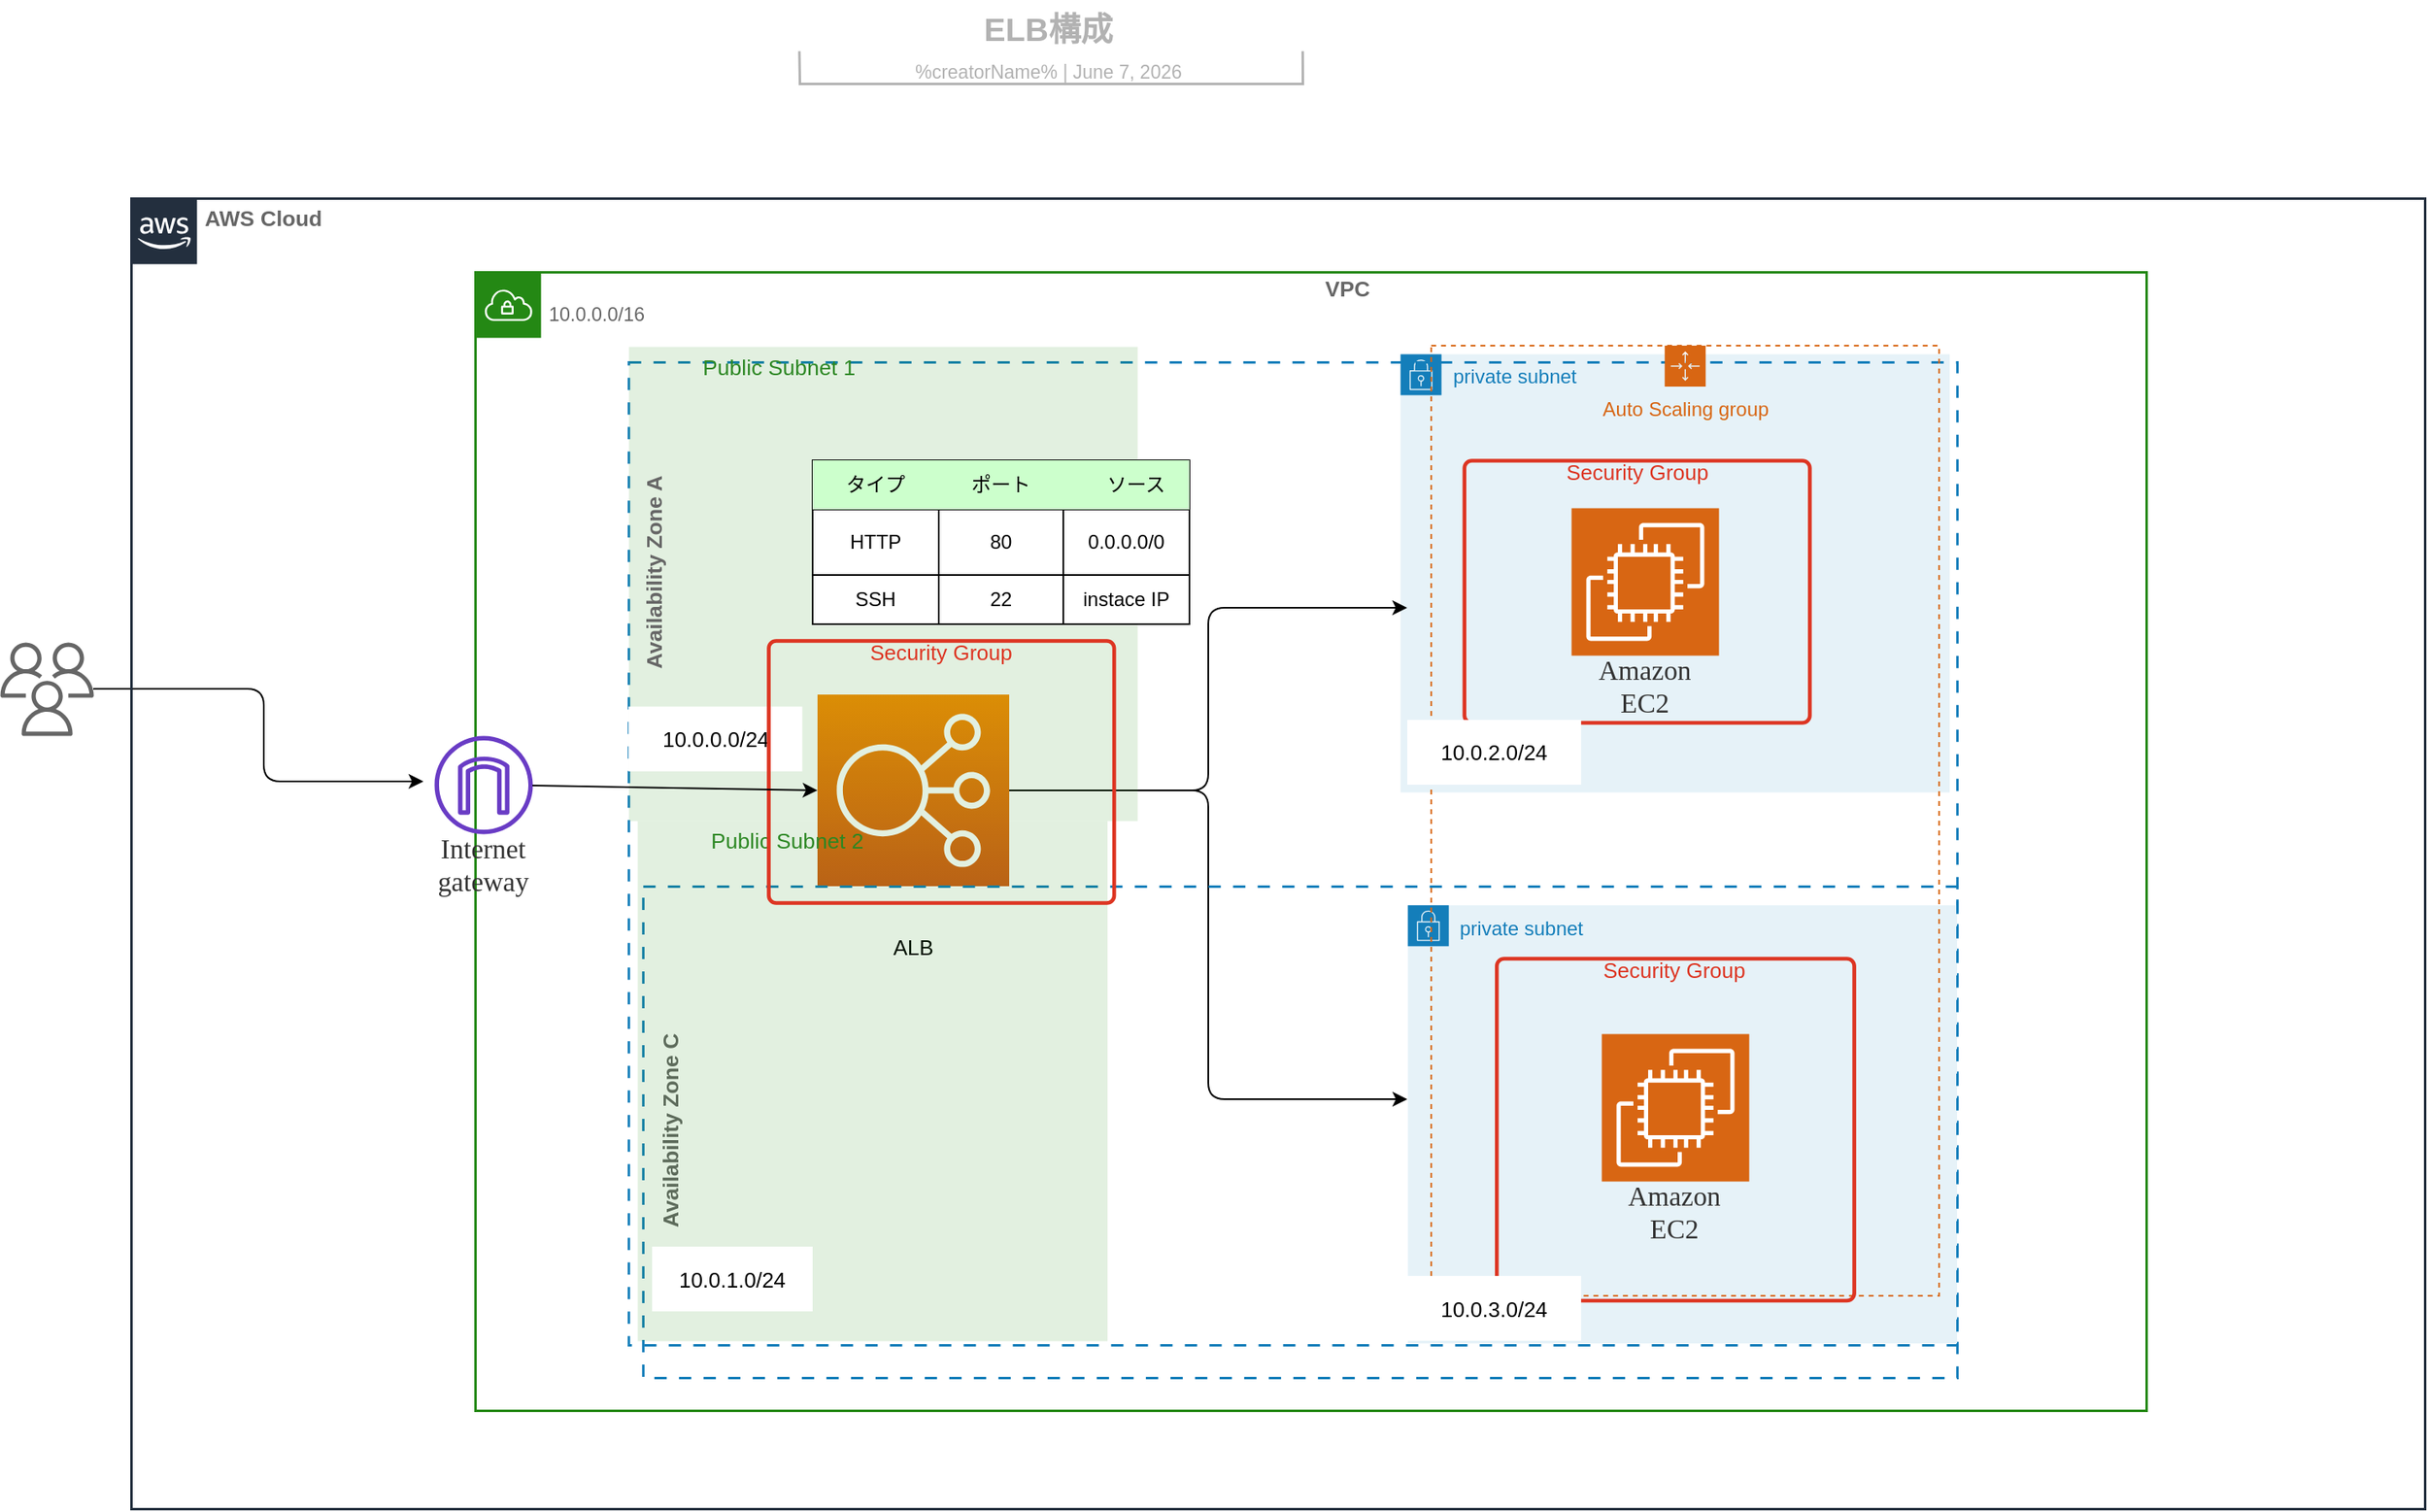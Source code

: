 <mxfile>
    <diagram id="COzKJZZQb2DtY6U1lg2Z" name="Page-1">
        <mxGraphModel dx="1220" dy="672" grid="1" gridSize="10" guides="1" tooltips="1" connect="1" arrows="1" fold="1" page="1" pageScale="1" pageWidth="827" pageHeight="1169" math="0" shadow="0">
            <root>
                <mxCell id="0"/>
                <mxCell id="1" parent="0"/>
                <mxCell id="71" style="edgeStyle=orthogonalEdgeStyle;html=1;entryX=-0.109;entryY=0.467;entryDx=0;entryDy=0;entryPerimeter=0;" parent="1" source="zQZGqaTvdZe9Iy5OYycm-5" target="zQZGqaTvdZe9Iy5OYycm-27" edge="1">
                    <mxGeometry relative="1" as="geometry">
                        <mxPoint x="150" y="550.5" as="targetPoint"/>
                    </mxGeometry>
                </mxCell>
                <UserObject label="" lucidchartObjectId="LuR-U8kyJd_m" id="zQZGqaTvdZe9Iy5OYycm-5">
                    <mxCell style="html=1;overflow=block;blockSpacing=1;whiteSpace=wrap;shape=mxgraph.aws4.users;labelPosition=center;verticalLabelPosition=bottom;align=center;verticalAlign=top;pointerEvents=1;fontSize=13;spacing=0;strokeOpacity=100;fillOpacity=100;fillColor=#666666;strokeWidth=1.5;strokeColor=none;" parent="1" vertex="1">
                        <mxGeometry x="20" y="451" width="57" height="57" as="geometry"/>
                    </mxCell>
                </UserObject>
                <UserObject label="&lt;div style=&quot;display: flex ; justify-content: center ; text-align: center ; align-items: baseline ; font-size: 0 ; line-height: 1.25 ; margin-top: -2px&quot;&gt;&lt;span&gt;&lt;span style=&quot;font-size: 13.3px ; color: #666666 ; font-weight: bold&quot;&gt;VPC&lt;br&gt;&lt;/span&gt;&lt;/span&gt;&lt;/div&gt;&lt;div style=&quot;display: flex ; justify-content: flex-start ; text-align: left ; align-items: baseline ; font-size: 0 ; line-height: 1.25 ; margin-top: -2px&quot;&gt;&lt;span&gt;&lt;span style=&quot;font-size: 13px ; color: #666666&quot;&gt;&lt;span style=&quot;font-size: 11.7px ; color: #666666&quot;&gt;10.0.0.0/16&lt;/span&gt;&lt;/span&gt;&lt;/span&gt;&lt;/div&gt;" lucidchartObjectId="LuR-KLFWu2TW" id="zQZGqaTvdZe9Iy5OYycm-6">
                    <mxCell style="html=1;overflow=block;blockSpacing=1;whiteSpace=wrap;shape=mxgraph.aws4.group;grIcon=mxgraph.aws4.group_vpc;verticalAlign=top;align=left;grIconSize=40;spacingLeft=45;spacingTop=5;fontColor=#2C8723;container=1;pointerEvents=0;collapsible=0;recursiveResize=0;fontSize=13;spacing=0;strokeColor=#248814;strokeOpacity=100;fillOpacity=0;fillColor=#000000;strokeWidth=1.5;" parent="1" vertex="1">
                        <mxGeometry x="310" y="225" width="1020" height="695" as="geometry"/>
                    </mxCell>
                </UserObject>
                <UserObject label="AWS Cloud" lucidchartObjectId="LuR-FV8~V6.N" id="zQZGqaTvdZe9Iy5OYycm-7">
                    <mxCell style="html=1;overflow=block;blockSpacing=1;whiteSpace=wrap;shape=mxgraph.aws4.group;grIcon=mxgraph.aws4.group_aws_cloud_alt;verticalAlign=top;align=left;grIconSize=40;spacingLeft=45;spacingTop=5;container=1;pointerEvents=0;collapsible=0;recursiveResize=0;fontSize=13.3;fontColor=#666666;fontStyle=1;spacing=0;strokeColor=#232f3e;strokeOpacity=100;fillOpacity=0;fillColor=#000000;strokeWidth=1.5;" parent="1" vertex="1">
                        <mxGeometry x="100" y="180" width="1400" height="800" as="geometry"/>
                    </mxCell>
                </UserObject>
                <mxCell id="27" value="private subnet" style="points=[[0,0],[0.25,0],[0.5,0],[0.75,0],[1,0],[1,0.25],[1,0.5],[1,0.75],[1,1],[0.75,1],[0.5,1],[0.25,1],[0,1],[0,0.75],[0,0.5],[0,0.25]];outlineConnect=0;gradientColor=none;html=1;whiteSpace=wrap;fontSize=12;fontStyle=0;container=1;pointerEvents=0;collapsible=0;recursiveResize=0;shape=mxgraph.aws4.group;grIcon=mxgraph.aws4.group_security_group;grStroke=0;strokeColor=#147EBA;fillColor=#E6F2F8;verticalAlign=top;align=left;spacingLeft=30;fontColor=#147EBA;dashed=0;" parent="zQZGqaTvdZe9Iy5OYycm-7" vertex="1">
                    <mxGeometry x="774.852" y="95.278" width="335.218" height="267.442" as="geometry"/>
                </mxCell>
                <mxCell id="31" style="edgeStyle=elbowEdgeStyle;html=1;exitX=1;exitY=0.5;exitDx=0;exitDy=0;exitPerimeter=0;entryX=0.633;entryY=0.25;entryDx=0;entryDy=0;entryPerimeter=0;" parent="zQZGqaTvdZe9Iy5OYycm-7" source="6" target="zQZGqaTvdZe9Iy5OYycm-12" edge="1">
                    <mxGeometry relative="1" as="geometry"/>
                </mxCell>
                <mxCell id="32" style="edgeStyle=elbowEdgeStyle;html=1;exitX=1;exitY=0.5;exitDx=0;exitDy=0;exitPerimeter=0;" parent="zQZGqaTvdZe9Iy5OYycm-7" source="6" edge="1">
                    <mxGeometry relative="1" as="geometry">
                        <mxPoint x="779" y="550" as="targetPoint"/>
                    </mxGeometry>
                </mxCell>
                <mxCell id="6" value="" style="sketch=0;points=[[0,0,0],[0.25,0,0],[0.5,0,0],[0.75,0,0],[1,0,0],[0,1,0],[0.25,1,0],[0.5,1,0],[0.75,1,0],[1,1,0],[0,0.25,0],[0,0.5,0],[0,0.75,0],[1,0.25,0],[1,0.5,0],[1,0.75,0]];outlineConnect=0;fontColor=#232F3E;gradientColor=#F78E04;gradientDirection=north;fillColor=#D05C17;strokeColor=#ffffff;dashed=0;verticalLabelPosition=bottom;verticalAlign=top;align=center;html=1;fontSize=12;fontStyle=0;aspect=fixed;shape=mxgraph.aws4.resourceIcon;resIcon=mxgraph.aws4.elastic_load_balancing;" parent="zQZGqaTvdZe9Iy5OYycm-7" vertex="1">
                    <mxGeometry x="419" y="303" width="117" height="117" as="geometry"/>
                </mxCell>
                <UserObject label="ALB" lucidchartObjectId="dBT-.tcLRFno" id="11">
                    <mxCell style="html=1;overflow=block;blockSpacing=1;whiteSpace=wrap;fontSize=13;spacing=3.8;strokeOpacity=100;fillOpacity=100;fillColor=#ffffff;strokeWidth=0.8;strokeColor=none;" parent="zQZGqaTvdZe9Iy5OYycm-7" vertex="1">
                        <mxGeometry x="440.923" y="440" width="73.153" height="34" as="geometry"/>
                    </mxCell>
                </UserObject>
                <mxCell id="zQZGqaTvdZe9Iy5OYycm-22" value="" style="group;dropTarget=0;pointerEvents=0;" parent="zQZGqaTvdZe9Iy5OYycm-7" vertex="1">
                    <mxGeometry x="210" y="420" width="904.54" height="300" as="geometry"/>
                </mxCell>
                <UserObject label="" lucidchartObjectId=".QR-Pv~3ltEh" id="zQZGqaTvdZe9Iy5OYycm-23">
                    <mxCell style="html=1;overflow=block;blockSpacing=1;whiteSpace=wrap;verticalAlign=top;dashed=1;dashPattern=5 5;fontColor=#0E82B8;strokeOpacity=100;strokeColor=#147eba;container=1;pointerEvents=0;collapsible=0;recursiveResize=0;fontSize=13;align=center;spacing=0;fillOpacity=0;fillColor=#000000;strokeWidth=1.5;" parent="zQZGqaTvdZe9Iy5OYycm-22" vertex="1">
                        <mxGeometry x="102.411" width="802.129" height="300" as="geometry"/>
                    </mxCell>
                </UserObject>
                <mxCell id="20" value="private subnet" style="points=[[0,0],[0.25,0],[0.5,0],[0.75,0],[1,0],[1,0.25],[1,0.5],[1,0.75],[1,1],[0.75,1],[0.5,1],[0.25,1],[0,1],[0,0.75],[0,0.5],[0,0.25]];outlineConnect=0;gradientColor=none;html=1;whiteSpace=wrap;fontSize=12;fontStyle=0;container=1;pointerEvents=0;collapsible=0;recursiveResize=0;shape=mxgraph.aws4.group;grIcon=mxgraph.aws4.group_security_group;grStroke=0;strokeColor=#147EBA;fillColor=#E6F2F8;verticalAlign=top;align=left;spacingLeft=30;fontColor=#147EBA;dashed=0;" parent="zQZGqaTvdZe9Iy5OYycm-23" vertex="1">
                    <mxGeometry x="466.911" y="11.628" width="335.218" height="267.442" as="geometry"/>
                </mxCell>
                <UserObject label="Availability Zone C" lucidchartObjectId=".QR-HcqmJM00" id="zQZGqaTvdZe9Iy5OYycm-24">
                    <mxCell style="html=1;overflow=block;blockSpacing=1;whiteSpace=wrap;fontSize=13.3;fontColor=#666666;fontStyle=1;align=center;spacing=3.8;verticalAlign=bottom;strokeOpacity=0;fillOpacity=0;rotation=-90;fillColor=#ffffff;strokeWidth=1.5;" parent="zQZGqaTvdZe9Iy5OYycm-22" vertex="1">
                        <mxGeometry y="133.721" width="229.758" height="31.395" as="geometry"/>
                    </mxCell>
                </UserObject>
                <mxCell id="zQZGqaTvdZe9Iy5OYycm-12" value="" style="group;dropTarget=0;pointerEvents=0;" parent="zQZGqaTvdZe9Iy5OYycm-7" vertex="1">
                    <mxGeometry x="200" y="100" width="914.54" height="600" as="geometry"/>
                </mxCell>
                <UserObject label="" lucidchartObjectId="LuR-6gXiOFL5" id="zQZGqaTvdZe9Iy5OYycm-13">
                    <mxCell style="html=1;overflow=block;blockSpacing=1;whiteSpace=wrap;verticalAlign=top;dashed=1;dashPattern=5 5;fontColor=#0E82B8;strokeOpacity=100;strokeColor=#147eba;container=1;pointerEvents=0;collapsible=0;recursiveResize=0;fontSize=13;align=center;spacing=0;fillOpacity=0;fillColor=#000000;strokeWidth=1.5;" parent="zQZGqaTvdZe9Iy5OYycm-12" vertex="1">
                        <mxGeometry x="103.618" width="810.922" height="600" as="geometry"/>
                    </mxCell>
                </UserObject>
                <UserObject label="Security Group" lucidchartObjectId="d.S-8giytdJA" id="zQZGqaTvdZe9Iy5OYycm-1">
                    <mxCell style="html=1;overflow=block;blockSpacing=1;whiteSpace=wrap;verticalAlign=top;container=1;pointerEvents=0;collapsible=0;recursiveResize=0;fontSize=13;fontColor=#dd3522;spacing=0;strokeColor=#dd3522;strokeOpacity=100;fillOpacity=0;rounded=1;absoluteArcSize=1;arcSize=9;fillColor=#ffffff;strokeWidth=2.3;" parent="zQZGqaTvdZe9Iy5OYycm-13" vertex="1">
                        <mxGeometry x="510" y="60" width="210.82" height="160" as="geometry"/>
                    </mxCell>
                </UserObject>
                <UserObject label="Public Subnet 1" lucidchartObjectId="LuR-Xy81THU6" id="21">
                    <mxCell style="html=1;overflow=block;blockSpacing=1;whiteSpace=wrap;shape=mxgraph.aws4.group;grIcon=mxgraph.aws4.group_security_group;grStroke=0;verticalAlign=top;align=left;grIconSize=40;spacingLeft=45;spacingTop=5;strokeColor=#2C8723;fontColor=#2C8723;fillOpacity=13;fillColor=#248814;container=1;pointerEvents=0;collapsible=0;recursiveResize=0;fontSize=13.3;spacing=0;strokeOpacity=0;strokeWidth=1.5;" parent="zQZGqaTvdZe9Iy5OYycm-13" vertex="1">
                        <mxGeometry y="-9.44" width="310.54" height="289.44" as="geometry"/>
                    </mxCell>
                </UserObject>
                <UserObject label="10.0.0.0/24" lucidchartObjectId="dBT-.tcLRFno" id="22">
                    <mxCell style="html=1;overflow=block;blockSpacing=1;whiteSpace=wrap;fontSize=13;spacing=3.8;strokeOpacity=100;fillOpacity=100;fillColor=#ffffff;strokeWidth=0.8;strokeColor=none;" parent="21" vertex="1">
                        <mxGeometry x="0.006" y="219.767" width="106.078" height="39.535" as="geometry"/>
                    </mxCell>
                </UserObject>
                <mxCell id="30" value="Auto Scaling group" style="points=[[0,0],[0.25,0],[0.5,0],[0.75,0],[1,0],[1,0.25],[1,0.5],[1,0.75],[1,1],[0.75,1],[0.5,1],[0.25,1],[0,1],[0,0.75],[0,0.5],[0,0.25]];outlineConnect=0;gradientColor=none;html=1;whiteSpace=wrap;fontSize=12;fontStyle=0;container=1;pointerEvents=0;collapsible=0;recursiveResize=0;shape=mxgraph.aws4.groupCenter;grIcon=mxgraph.aws4.group_auto_scaling_group;grStroke=1;strokeColor=#D86613;fillColor=none;verticalAlign=top;align=center;fontColor=#D86613;dashed=1;spacingTop=25;" parent="zQZGqaTvdZe9Iy5OYycm-13" vertex="1">
                    <mxGeometry x="490" y="-10" width="310" height="580" as="geometry"/>
                </mxCell>
                <UserObject label="Availability Zone A" lucidchartObjectId="LuR-p6-e6cwh" id="zQZGqaTvdZe9Iy5OYycm-14">
                    <mxCell style="html=1;overflow=block;blockSpacing=1;whiteSpace=wrap;fontSize=13.3;fontColor=#666666;fontStyle=1;align=center;spacing=3.8;verticalAlign=bottom;strokeOpacity=0;fillOpacity=0;rotation=-90;fillColor=#ffffff;strokeWidth=1.5;" parent="zQZGqaTvdZe9Iy5OYycm-12" vertex="1">
                        <mxGeometry y="115" width="232.464" height="27" as="geometry"/>
                    </mxCell>
                </UserObject>
                <UserObject label="Security Group" lucidchartObjectId="d.S-8giytdJA" id="4">
                    <mxCell style="html=1;overflow=block;blockSpacing=1;whiteSpace=wrap;verticalAlign=top;container=1;pointerEvents=0;collapsible=0;recursiveResize=0;fontSize=13;fontColor=#dd3522;spacing=0;strokeColor=#dd3522;strokeOpacity=100;fillOpacity=0;rounded=1;absoluteArcSize=1;arcSize=9;fillColor=#ffffff;strokeWidth=2.3;" parent="zQZGqaTvdZe9Iy5OYycm-7" vertex="1">
                        <mxGeometry x="833.373" y="464.004" width="218.181" height="208.721" as="geometry"/>
                    </mxCell>
                </UserObject>
                <UserObject label="Public Subnet 2" lucidchartObjectId="LuR-Xy81THU6" id="15">
                    <mxCell style="html=1;overflow=block;blockSpacing=1;whiteSpace=wrap;shape=mxgraph.aws4.group;grIcon=mxgraph.aws4.group_security_group;grStroke=0;verticalAlign=top;align=left;grIconSize=40;spacingLeft=45;spacingTop=5;strokeColor=#2C8723;fontColor=#2C8723;fillOpacity=13;fillColor=#248814;container=1;pointerEvents=0;collapsible=0;recursiveResize=0;fontSize=13.3;spacing=0;strokeOpacity=0;strokeWidth=1.5;" parent="zQZGqaTvdZe9Iy5OYycm-7" vertex="1">
                        <mxGeometry x="309" y="380" width="286.77" height="317.44" as="geometry"/>
                    </mxCell>
                </UserObject>
                <UserObject label="10.0.2.0/24" lucidchartObjectId="dBT-.tcLRFno" id="28">
                    <mxCell style="html=1;overflow=block;blockSpacing=1;whiteSpace=wrap;fontSize=13;spacing=3.8;strokeOpacity=100;fillOpacity=100;fillColor=#ffffff;strokeWidth=0.8;strokeColor=none;" parent="zQZGqaTvdZe9Iy5OYycm-7" vertex="1">
                        <mxGeometry x="778.999" y="318.467" width="106.078" height="39.535" as="geometry"/>
                    </mxCell>
                </UserObject>
                <UserObject label="10.0.3.0/24" lucidchartObjectId="dBT-.tcLRFno" id="29">
                    <mxCell style="html=1;overflow=block;blockSpacing=1;whiteSpace=wrap;fontSize=13;spacing=3.8;strokeOpacity=100;fillOpacity=100;fillColor=#ffffff;strokeWidth=0.8;strokeColor=none;" parent="zQZGqaTvdZe9Iy5OYycm-7" vertex="1">
                        <mxGeometry x="778.999" y="657.907" width="106.078" height="39.535" as="geometry"/>
                    </mxCell>
                </UserObject>
                <UserObject label="Amazon EC2" lucidchartObjectId="gaS-FAgdg23W" id="zQZGqaTvdZe9Iy5OYycm-25">
                    <mxCell style="html=1;overflow=block;blockSpacing=1;whiteSpace=wrap;shape=mxgraph.aws4.resourceIcon;resIcon=mxgraph.aws4.ec2;verticalLabelPosition=bottom;align=center;verticalAlign=top;strokeColor=#ffffff;pointerEvents=1;fontSize=16.7;fontFamily=Lucid JP;fontColor=#333333;spacing=0;strokeOpacity=100;rounded=1;absoluteArcSize=1;arcSize=9;fillColor=#d86613;strokeWidth=2.3;" parent="zQZGqaTvdZe9Iy5OYycm-7" vertex="1">
                        <mxGeometry x="879" y="189" width="90" height="90" as="geometry"/>
                    </mxCell>
                </UserObject>
                <UserObject label="Amazon EC2" lucidchartObjectId="gaS-FAgdg23W" id="5">
                    <mxCell style="html=1;overflow=block;blockSpacing=1;whiteSpace=wrap;shape=mxgraph.aws4.resourceIcon;resIcon=mxgraph.aws4.ec2;verticalLabelPosition=bottom;align=center;verticalAlign=top;strokeColor=#ffffff;pointerEvents=1;fontSize=16.7;fontFamily=Lucid JP;fontColor=#333333;spacing=0;strokeOpacity=100;rounded=1;absoluteArcSize=1;arcSize=9;fillColor=#d86613;strokeWidth=2.3;" parent="zQZGqaTvdZe9Iy5OYycm-7" vertex="1">
                        <mxGeometry x="897.46" y="510" width="90" height="90" as="geometry"/>
                    </mxCell>
                </UserObject>
                <UserObject label="Security Group" lucidchartObjectId="d.S-8giytdJA" id="53">
                    <mxCell style="html=1;overflow=block;blockSpacing=1;whiteSpace=wrap;verticalAlign=top;container=1;pointerEvents=0;collapsible=0;recursiveResize=0;fontSize=13;fontColor=#dd3522;spacing=0;strokeColor=#dd3522;strokeOpacity=100;fillOpacity=0;rounded=1;absoluteArcSize=1;arcSize=9;fillColor=#ffffff;strokeWidth=2.3;" parent="zQZGqaTvdZe9Iy5OYycm-7" vertex="1">
                        <mxGeometry x="388.998" y="270" width="210.82" height="160" as="geometry"/>
                    </mxCell>
                </UserObject>
                <mxCell id="54" value="" style="shape=table;html=1;whiteSpace=wrap;startSize=0;container=1;collapsible=0;childLayout=tableLayout;" parent="zQZGqaTvdZe9Iy5OYycm-7" vertex="1">
                    <mxGeometry x="416" y="160" width="230" height="100" as="geometry"/>
                </mxCell>
                <mxCell id="55" value="" style="shape=partialRectangle;html=1;whiteSpace=wrap;collapsible=0;dropTarget=0;pointerEvents=0;fillColor=none;top=0;left=0;bottom=0;right=0;points=[[0,0.5],[1,0.5]];portConstraint=eastwest;" parent="54" vertex="1">
                    <mxGeometry width="230" height="30" as="geometry"/>
                </mxCell>
                <mxCell id="56" value="タイプ" style="shape=partialRectangle;html=1;whiteSpace=wrap;connectable=0;fillColor=#CCFFCC;top=0;left=0;bottom=0;right=0;overflow=hidden;pointerEvents=1;" parent="55" vertex="1">
                    <mxGeometry width="77" height="30" as="geometry">
                        <mxRectangle width="77" height="30" as="alternateBounds"/>
                    </mxGeometry>
                </mxCell>
                <mxCell id="57" value="ポート" style="shape=partialRectangle;html=1;whiteSpace=wrap;connectable=0;fillColor=#CCFFCC;top=0;left=0;bottom=0;right=0;overflow=hidden;pointerEvents=1;" parent="55" vertex="1">
                    <mxGeometry x="77" width="76" height="30" as="geometry">
                        <mxRectangle width="76" height="30" as="alternateBounds"/>
                    </mxGeometry>
                </mxCell>
                <mxCell id="58" value="　ソース" style="shape=partialRectangle;html=1;whiteSpace=wrap;connectable=0;fillColor=#CCFFCC;top=0;left=0;bottom=0;right=0;overflow=hidden;pointerEvents=1;" parent="55" vertex="1">
                    <mxGeometry x="153" width="77" height="30" as="geometry">
                        <mxRectangle width="77" height="30" as="alternateBounds"/>
                    </mxGeometry>
                </mxCell>
                <mxCell id="59" value="" style="shape=partialRectangle;html=1;whiteSpace=wrap;collapsible=0;dropTarget=0;pointerEvents=0;fillColor=none;top=0;left=0;bottom=0;right=0;points=[[0,0.5],[1,0.5]];portConstraint=eastwest;" parent="54" vertex="1">
                    <mxGeometry y="30" width="230" height="40" as="geometry"/>
                </mxCell>
                <mxCell id="60" value="HTTP" style="shape=partialRectangle;html=1;whiteSpace=wrap;connectable=0;fillColor=none;top=0;left=0;bottom=0;right=0;overflow=hidden;pointerEvents=1;" parent="59" vertex="1">
                    <mxGeometry width="77" height="40" as="geometry">
                        <mxRectangle width="77" height="40" as="alternateBounds"/>
                    </mxGeometry>
                </mxCell>
                <mxCell id="61" value="80" style="shape=partialRectangle;html=1;whiteSpace=wrap;connectable=0;fillColor=none;top=0;left=0;bottom=0;right=0;overflow=hidden;pointerEvents=1;" parent="59" vertex="1">
                    <mxGeometry x="77" width="76" height="40" as="geometry">
                        <mxRectangle width="76" height="40" as="alternateBounds"/>
                    </mxGeometry>
                </mxCell>
                <mxCell id="62" value="0.0.0.0/0" style="shape=partialRectangle;html=1;whiteSpace=wrap;connectable=0;fillColor=none;top=0;left=0;bottom=0;right=0;overflow=hidden;pointerEvents=1;" parent="59" vertex="1">
                    <mxGeometry x="153" width="77" height="40" as="geometry">
                        <mxRectangle width="77" height="40" as="alternateBounds"/>
                    </mxGeometry>
                </mxCell>
                <mxCell id="63" value="" style="shape=partialRectangle;html=1;whiteSpace=wrap;collapsible=0;dropTarget=0;pointerEvents=0;fillColor=none;top=0;left=0;bottom=0;right=0;points=[[0,0.5],[1,0.5]];portConstraint=eastwest;" parent="54" vertex="1">
                    <mxGeometry y="70" width="230" height="30" as="geometry"/>
                </mxCell>
                <mxCell id="64" value="SSH" style="shape=partialRectangle;html=1;whiteSpace=wrap;connectable=0;fillColor=none;top=0;left=0;bottom=0;right=0;overflow=hidden;pointerEvents=1;" parent="63" vertex="1">
                    <mxGeometry width="77" height="30" as="geometry">
                        <mxRectangle width="77" height="30" as="alternateBounds"/>
                    </mxGeometry>
                </mxCell>
                <mxCell id="65" value="22" style="shape=partialRectangle;html=1;whiteSpace=wrap;connectable=0;fillColor=none;top=0;left=0;bottom=0;right=0;overflow=hidden;pointerEvents=1;" parent="63" vertex="1">
                    <mxGeometry x="77" width="76" height="30" as="geometry">
                        <mxRectangle width="76" height="30" as="alternateBounds"/>
                    </mxGeometry>
                </mxCell>
                <mxCell id="66" value="instace IP" style="shape=partialRectangle;html=1;whiteSpace=wrap;connectable=0;fillColor=none;top=0;left=0;bottom=0;right=0;overflow=hidden;pointerEvents=1;" parent="63" vertex="1">
                    <mxGeometry x="153" width="77" height="30" as="geometry">
                        <mxRectangle width="77" height="30" as="alternateBounds"/>
                    </mxGeometry>
                </mxCell>
                <UserObject label="Internet gateway" lucidchartObjectId="X7S-EDn-ZCxY" id="zQZGqaTvdZe9Iy5OYycm-27">
                    <mxCell style="html=1;overflow=block;blockSpacing=1;whiteSpace=wrap;shape=mxgraph.aws4.internet_gateway;labelPosition=center;verticalLabelPosition=bottom;align=center;verticalAlign=top;pointerEvents=1;fontSize=16.7;fontFamily=Lucid JP;fontColor=#333333;spacing=0;strokeColor=#5e5e5e;strokeOpacity=100;rounded=1;absoluteArcSize=1;arcSize=9;fillColor=#693cc5;strokeWidth=2.3;" parent="zQZGqaTvdZe9Iy5OYycm-7" vertex="1">
                        <mxGeometry x="180" y="328" width="70" height="60" as="geometry"/>
                    </mxCell>
                </UserObject>
                <mxCell id="19" style="edgeStyle=none;html=1;entryX=0;entryY=0.5;entryDx=0;entryDy=0;entryPerimeter=0;" parent="zQZGqaTvdZe9Iy5OYycm-7" source="zQZGqaTvdZe9Iy5OYycm-27" target="6" edge="1">
                    <mxGeometry relative="1" as="geometry"/>
                </mxCell>
                <UserObject label="10.0.1.0/24" lucidchartObjectId="dBT-.tcLRFno" id="zQZGqaTvdZe9Iy5OYycm-34">
                    <mxCell style="html=1;overflow=block;blockSpacing=1;whiteSpace=wrap;fontSize=13;spacing=3.8;strokeOpacity=100;fillOpacity=100;fillColor=#ffffff;strokeWidth=0.8;strokeColor=none;" parent="zQZGqaTvdZe9Iy5OYycm-7" vertex="1">
                        <mxGeometry x="318.046" y="639.997" width="97.959" height="39.535" as="geometry"/>
                    </mxCell>
                </UserObject>
                <mxCell id="zQZGqaTvdZe9Iy5OYycm-8" value="" style="group;dropTarget=0;pointerEvents=0;" parent="1" vertex="1">
                    <mxGeometry x="340" y="60" width="640" height="45" as="geometry"/>
                </mxCell>
                <UserObject label="ELB構成" lucidchartObjectId="LuR-k2C7G9.U" id="zQZGqaTvdZe9Iy5OYycm-9">
                    <mxCell style="points=[[0.262,0.967,0],[0.742,0.967,0]];html=1;overflow=block;blockSpacing=1;whiteSpace=wrap;fontSize=19.7;fontColor=#b2b2b2;fontStyle=1;align=center;spacingLeft=7;spacingRight=7;spacingTop=2;spacing=3;strokeOpacity=0;fillOpacity=0;rounded=1;absoluteArcSize=1;arcSize=12;fillColor=#ffffff;strokeWidth=1.5;" parent="zQZGqaTvdZe9Iy5OYycm-8" vertex="1">
                        <mxGeometry width="640" height="31" as="geometry"/>
                    </mxCell>
                </UserObject>
                <UserObject label="%creatorName%  |  %date{mmmm d, yyyy}%" placeholders="1" lucidchartObjectId="LuR-t7FvLVTg" id="zQZGqaTvdZe9Iy5OYycm-10">
                    <mxCell style="html=1;overflow=block;blockSpacing=1;whiteSpace=wrap;fontSize=11.5;fontColor=#b2b2b2;align=center;spacingLeft=7;spacingRight=7;spacingTop=2;spacing=3;strokeOpacity=0;fillOpacity=0;rounded=1;absoluteArcSize=1;arcSize=12;fillColor=#ffffff;strokeWidth=1.5;" parent="zQZGqaTvdZe9Iy5OYycm-8" vertex="1">
                        <mxGeometry y="31" width="640" height="14" as="geometry"/>
                    </mxCell>
                </UserObject>
                <UserObject label="" lucidchartObjectId="LuR-H_M8iPB2" id="zQZGqaTvdZe9Iy5OYycm-11">
                    <mxCell style="html=1;jettySize=18;whiteSpace=wrap;fontSize=13;fontFamily=Helvetica;strokeColor=#b2b2b2;strokeOpacity=100;strokeWidth=1.5;rounded=0;startArrow=none;endArrow=none;exitX=0.262;exitY=0.967;exitPerimeter=0;entryX=0.742;entryY=0.967;entryPerimeter=0;" parent="zQZGqaTvdZe9Iy5OYycm-8" source="zQZGqaTvdZe9Iy5OYycm-9" target="zQZGqaTvdZe9Iy5OYycm-9" edge="1">
                        <mxGeometry width="100" height="100" relative="1" as="geometry">
                            <Array as="points">
                                <mxPoint x="168" y="50" generated="1"/>
                                <mxPoint x="475" y="50" generated="1"/>
                            </Array>
                        </mxGeometry>
                    </mxCell>
                </UserObject>
            </root>
        </mxGraphModel>
    </diagram>
</mxfile>